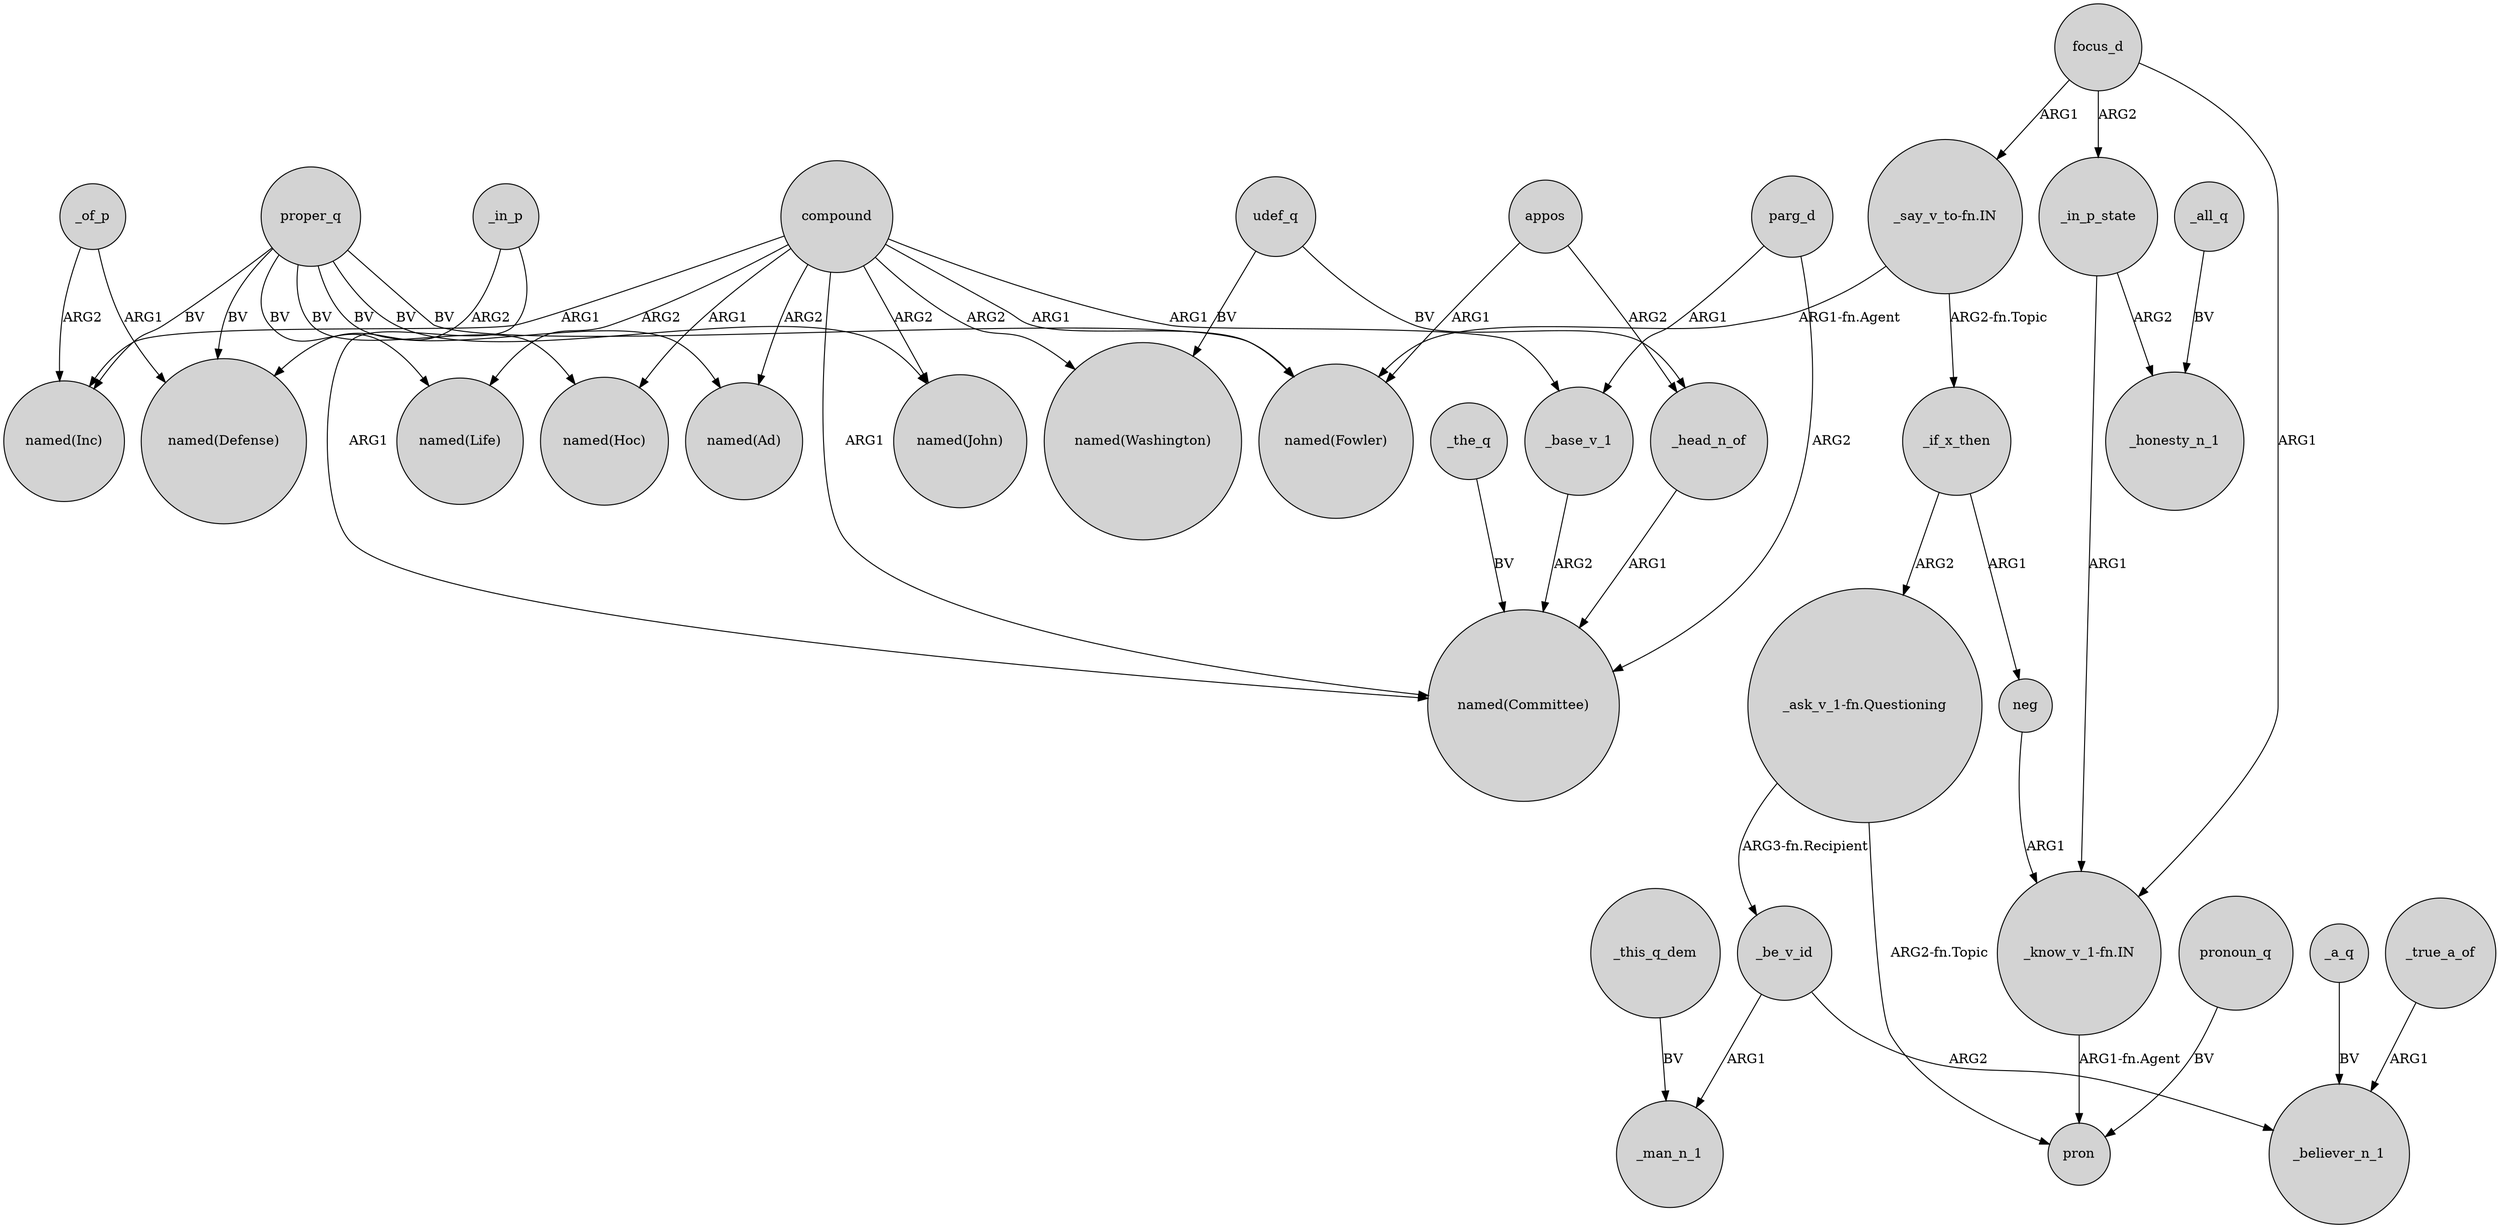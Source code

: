 digraph {
	node [shape=circle style=filled]
	compound -> "named(John)" [label=ARG2]
	_if_x_then -> neg [label=ARG1]
	"_say_v_to-fn.IN" -> _if_x_then [label="ARG2-fn.Topic"]
	proper_q -> "named(Hoc)" [label=BV]
	_a_q -> _believer_n_1 [label=BV]
	compound -> "named(Life)" [label=ARG2]
	focus_d -> _in_p_state [label=ARG2]
	appos -> _head_n_of [label=ARG2]
	"_know_v_1-fn.IN" -> pron [label="ARG1-fn.Agent"]
	appos -> "named(Fowler)" [label=ARG1]
	_be_v_id -> _believer_n_1 [label=ARG2]
	parg_d -> "named(Committee)" [label=ARG2]
	pronoun_q -> pron [label=BV]
	_base_v_1 -> "named(Committee)" [label=ARG2]
	compound -> "named(Hoc)" [label=ARG1]
	_all_q -> _honesty_n_1 [label=BV]
	"_say_v_to-fn.IN" -> "named(Fowler)" [label="ARG1-fn.Agent"]
	udef_q -> "named(Washington)" [label=BV]
	_in_p -> "named(Defense)" [label=ARG2]
	_of_p -> "named(Defense)" [label=ARG1]
	proper_q -> "named(Fowler)" [label=BV]
	compound -> _base_v_1 [label=ARG1]
	_of_p -> "named(Inc)" [label=ARG2]
	neg -> "_know_v_1-fn.IN" [label=ARG1]
	udef_q -> _head_n_of [label=BV]
	focus_d -> "_know_v_1-fn.IN" [label=ARG1]
	compound -> "named(Inc)" [label=ARG1]
	_in_p_state -> "_know_v_1-fn.IN" [label=ARG1]
	compound -> "named(Committee)" [label=ARG1]
	"_ask_v_1-fn.Questioning" -> _be_v_id [label="ARG3-fn.Recipient"]
	_in_p_state -> _honesty_n_1 [label=ARG2]
	_true_a_of -> _believer_n_1 [label=ARG1]
	_if_x_then -> "_ask_v_1-fn.Questioning" [label=ARG2]
	_head_n_of -> "named(Committee)" [label=ARG1]
	_in_p -> "named(Committee)" [label=ARG1]
	parg_d -> _base_v_1 [label=ARG1]
	proper_q -> "named(Defense)" [label=BV]
	compound -> "named(Fowler)" [label=ARG1]
	compound -> "named(Washington)" [label=ARG2]
	proper_q -> "named(Inc)" [label=BV]
	proper_q -> "named(Life)" [label=BV]
	_this_q_dem -> _man_n_1 [label=BV]
	_the_q -> "named(Committee)" [label=BV]
	proper_q -> "named(Ad)" [label=BV]
	proper_q -> "named(John)" [label=BV]
	compound -> "named(Ad)" [label=ARG2]
	focus_d -> "_say_v_to-fn.IN" [label=ARG1]
	"_ask_v_1-fn.Questioning" -> pron [label="ARG2-fn.Topic"]
	_be_v_id -> _man_n_1 [label=ARG1]
}

